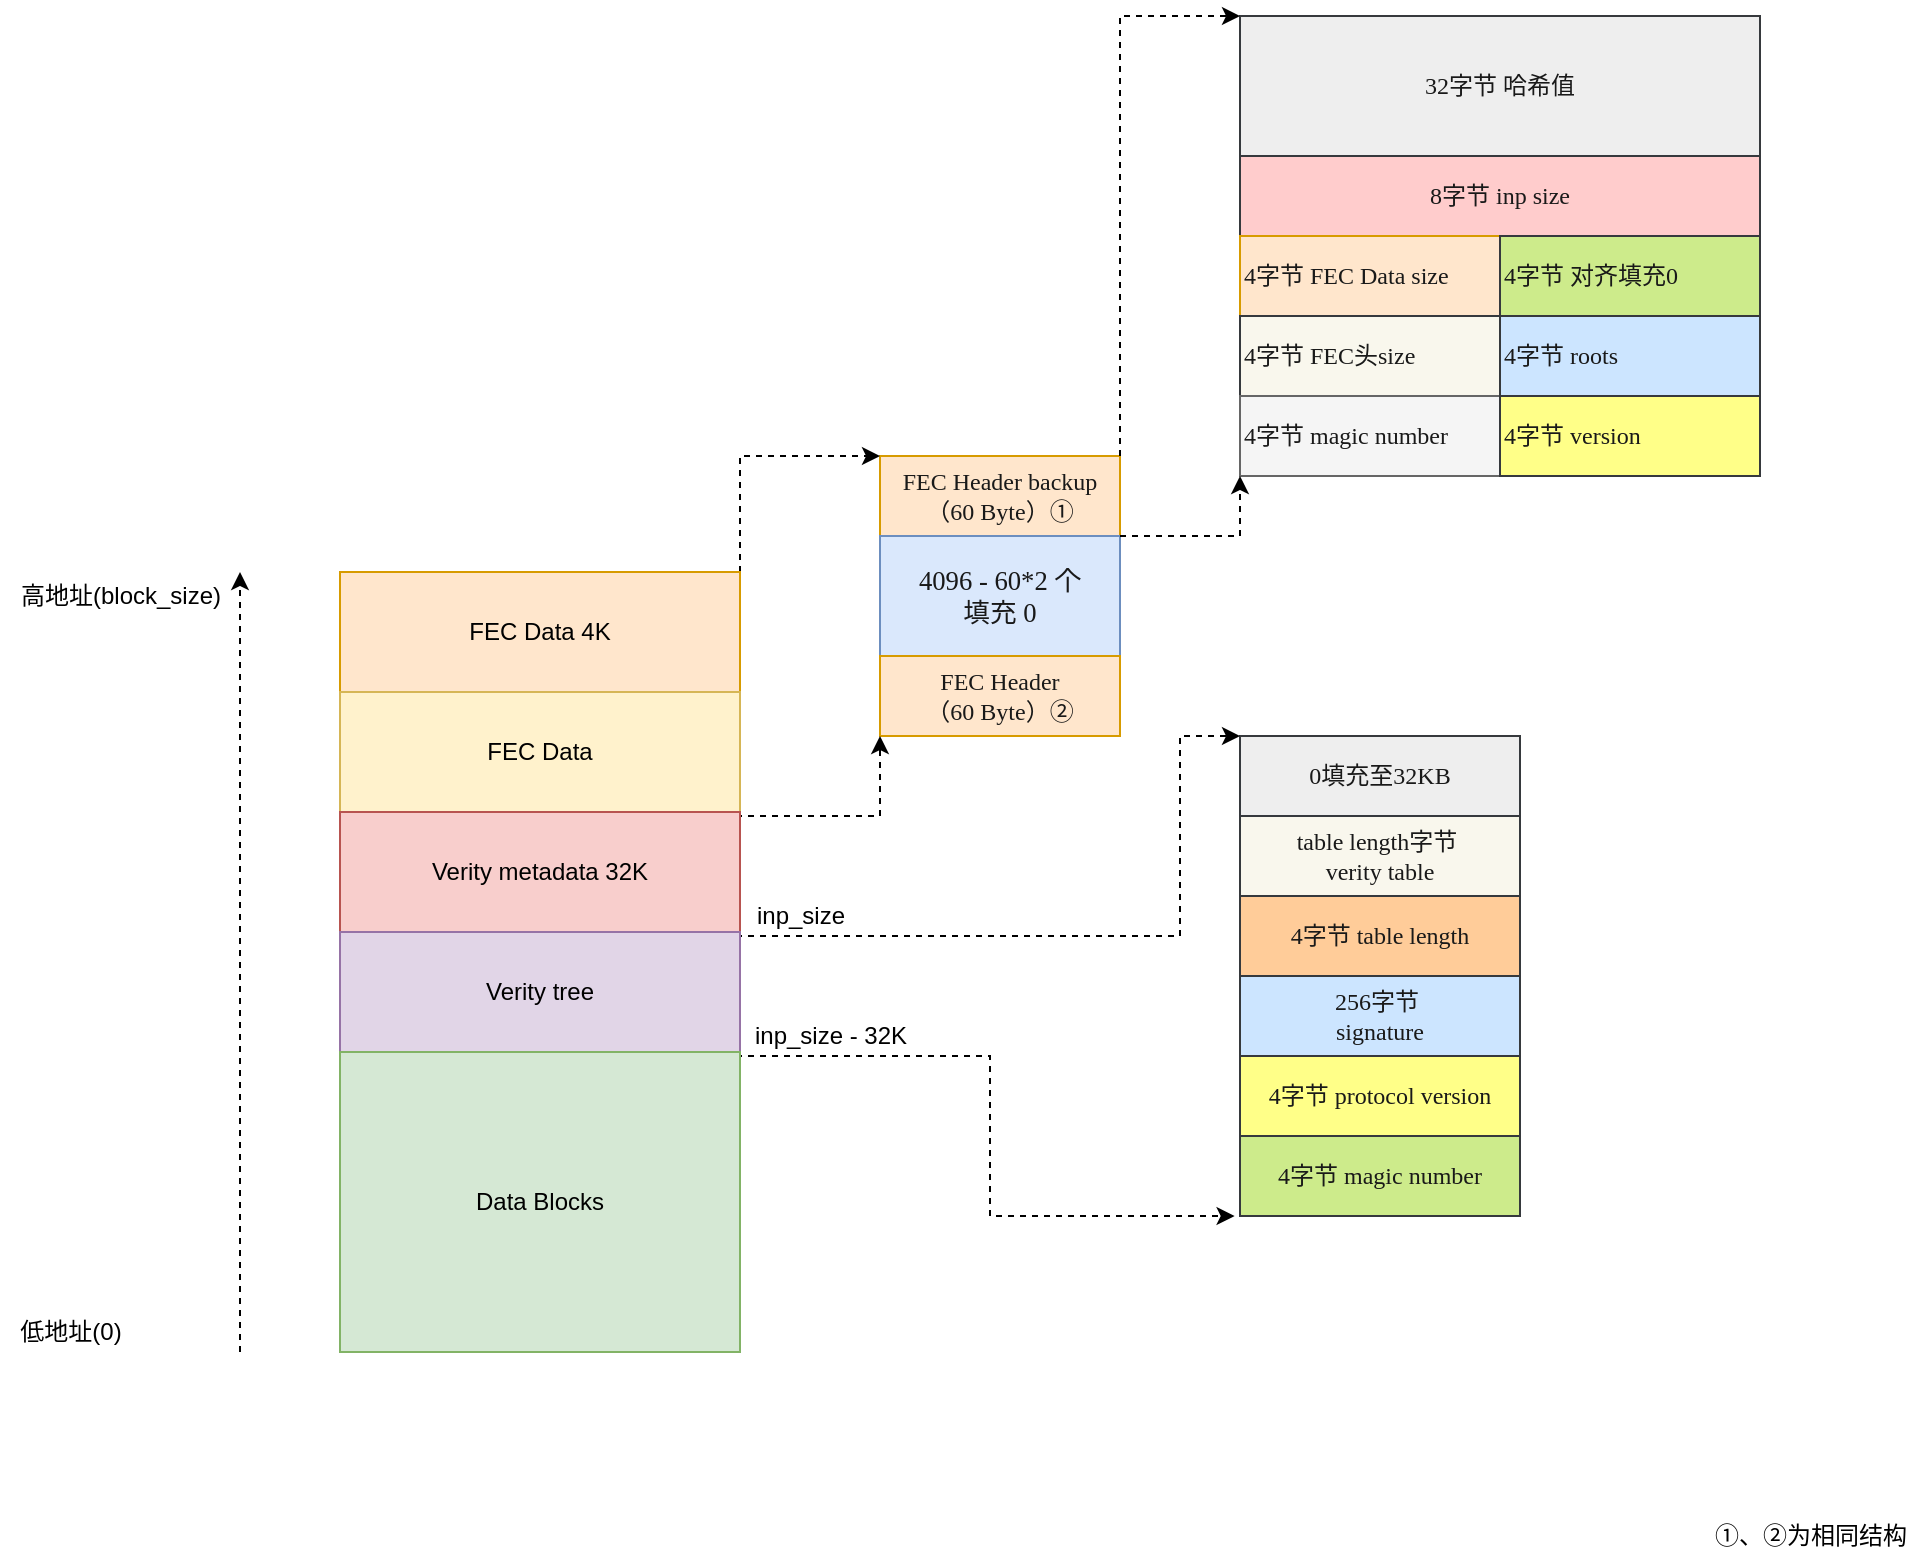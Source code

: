 <mxfile version="18.1.1" type="github">
  <diagram name="Page-1" id="9f46799a-70d6-7492-0946-bef42562c5a5">
    <mxGraphModel dx="2975" dy="1020" grid="1" gridSize="10" guides="1" tooltips="1" connect="1" arrows="1" fold="1" page="1" pageScale="1" pageWidth="1100" pageHeight="850" background="none" math="0" shadow="0">
      <root>
        <mxCell id="0" />
        <mxCell id="1" parent="0" />
        <mxCell id="MC5SC2ZRKaE6kcOdO4WR-20" value="" style="group" vertex="1" connectable="0" parent="1">
          <mxGeometry x="-610" y="250" width="120" height="140" as="geometry" />
        </mxCell>
        <mxCell id="MC5SC2ZRKaE6kcOdO4WR-19" value="" style="group;fillColor=#dae8fc;strokeColor=#6c8ebf;container=0;" vertex="1" connectable="0" parent="MC5SC2ZRKaE6kcOdO4WR-20">
          <mxGeometry width="120" height="140" as="geometry" />
        </mxCell>
        <mxCell id="MC5SC2ZRKaE6kcOdO4WR-14" value="&lt;span style=&quot;color: rgb(25, 25, 25); font-family: 微软雅黑;&quot;&gt;&lt;font style=&quot;font-size: 12px;&quot;&gt;FEC Header backup（60 Byte）①&lt;/font&gt;&lt;/span&gt;" style="rounded=0;whiteSpace=wrap;html=1;fillColor=#ffe6cc;strokeColor=#d79b00;" vertex="1" parent="MC5SC2ZRKaE6kcOdO4WR-20">
          <mxGeometry width="120" height="40" as="geometry" />
        </mxCell>
        <mxCell id="MC5SC2ZRKaE6kcOdO4WR-15" value="&lt;span style=&quot;color: rgb(25, 25, 25); font-family: 微软雅黑; font-size: 13.333px;&quot;&gt;4096 - 60*2 个&lt;br&gt;填充 0&lt;/span&gt;" style="rounded=0;whiteSpace=wrap;html=1;fillColor=#dae8fc;strokeColor=#6c8ebf;" vertex="1" parent="MC5SC2ZRKaE6kcOdO4WR-20">
          <mxGeometry y="40" width="120" height="60" as="geometry" />
        </mxCell>
        <mxCell id="MC5SC2ZRKaE6kcOdO4WR-18" value="&lt;span style=&quot;color: rgb(25, 25, 25); font-family: 微软雅黑;&quot;&gt;&lt;font style=&quot;font-size: 12px;&quot;&gt;FEC Header&lt;br&gt;（60 Byte）②&lt;/font&gt;&lt;/span&gt;" style="rounded=0;whiteSpace=wrap;html=1;fillColor=#ffe6cc;strokeColor=#d79b00;" vertex="1" parent="MC5SC2ZRKaE6kcOdO4WR-20">
          <mxGeometry y="100" width="120" height="40" as="geometry" />
        </mxCell>
        <mxCell id="MC5SC2ZRKaE6kcOdO4WR-21" style="edgeStyle=orthogonalEdgeStyle;rounded=0;orthogonalLoop=1;jettySize=auto;html=1;exitX=1;exitY=1;exitDx=0;exitDy=0;entryX=0;entryY=1;entryDx=0;entryDy=0;fontSize=12;dashed=1;" edge="1" parent="1" source="MC5SC2ZRKaE6kcOdO4WR-1" target="MC5SC2ZRKaE6kcOdO4WR-18">
          <mxGeometry relative="1" as="geometry">
            <Array as="points">
              <mxPoint x="-650" y="430" />
              <mxPoint x="-650" y="430" />
            </Array>
          </mxGeometry>
        </mxCell>
        <mxCell id="MC5SC2ZRKaE6kcOdO4WR-22" style="edgeStyle=orthogonalEdgeStyle;rounded=0;orthogonalLoop=1;jettySize=auto;html=1;exitX=1;exitY=0;exitDx=0;exitDy=0;entryX=0;entryY=0;entryDx=0;entryDy=0;dashed=1;fontSize=12;" edge="1" parent="1" source="MC5SC2ZRKaE6kcOdO4WR-1" target="MC5SC2ZRKaE6kcOdO4WR-14">
          <mxGeometry relative="1" as="geometry">
            <Array as="points">
              <mxPoint x="-680" y="250" />
            </Array>
          </mxGeometry>
        </mxCell>
        <mxCell id="MC5SC2ZRKaE6kcOdO4WR-40" value="" style="group" vertex="1" connectable="0" parent="1">
          <mxGeometry x="-430" y="30" width="260" height="230" as="geometry" />
        </mxCell>
        <mxCell id="MC5SC2ZRKaE6kcOdO4WR-33" value="&lt;font face=&quot;微软雅黑&quot; color=&quot;#191919&quot;&gt;8字节 inp size&lt;/font&gt;" style="rounded=0;whiteSpace=wrap;html=1;fillColor=#ffcccc;strokeColor=#36393d;align=center;" vertex="1" parent="MC5SC2ZRKaE6kcOdO4WR-40">
          <mxGeometry y="70" width="260" height="40" as="geometry" />
        </mxCell>
        <mxCell id="MC5SC2ZRKaE6kcOdO4WR-34" value="&lt;font face=&quot;微软雅黑&quot; color=&quot;#191919&quot;&gt;32字节 哈希值&lt;/font&gt;" style="rounded=0;whiteSpace=wrap;html=1;align=center;fillColor=#eeeeee;strokeColor=#36393d;" vertex="1" parent="MC5SC2ZRKaE6kcOdO4WR-40">
          <mxGeometry width="260" height="70" as="geometry" />
        </mxCell>
        <mxCell id="MC5SC2ZRKaE6kcOdO4WR-37" value="" style="group" vertex="1" connectable="0" parent="MC5SC2ZRKaE6kcOdO4WR-40">
          <mxGeometry y="110" width="260" height="40" as="geometry" />
        </mxCell>
        <mxCell id="MC5SC2ZRKaE6kcOdO4WR-31" value="&lt;font face=&quot;微软雅黑&quot; color=&quot;#191919&quot;&gt;4字节 FEC Data size&lt;/font&gt;" style="rounded=0;whiteSpace=wrap;html=1;fillColor=#ffe6cc;strokeColor=#d79b00;align=left;" vertex="1" parent="MC5SC2ZRKaE6kcOdO4WR-37">
          <mxGeometry width="130" height="40" as="geometry" />
        </mxCell>
        <mxCell id="MC5SC2ZRKaE6kcOdO4WR-32" value="&lt;font face=&quot;微软雅黑&quot; color=&quot;#191919&quot;&gt;4字节 对齐填充0&lt;/font&gt;" style="rounded=0;whiteSpace=wrap;html=1;fillColor=#cdeb8b;strokeColor=#36393d;align=left;" vertex="1" parent="MC5SC2ZRKaE6kcOdO4WR-37">
          <mxGeometry x="130" width="130" height="40" as="geometry" />
        </mxCell>
        <mxCell id="MC5SC2ZRKaE6kcOdO4WR-38" value="" style="group" vertex="1" connectable="0" parent="MC5SC2ZRKaE6kcOdO4WR-40">
          <mxGeometry y="150" width="260" height="40" as="geometry" />
        </mxCell>
        <mxCell id="MC5SC2ZRKaE6kcOdO4WR-29" value="&lt;font face=&quot;微软雅黑&quot; color=&quot;#191919&quot;&gt;4字节 FEC头size&lt;/font&gt;" style="rounded=0;whiteSpace=wrap;html=1;fillColor=#f9f7ed;strokeColor=#36393d;align=left;" vertex="1" parent="MC5SC2ZRKaE6kcOdO4WR-38">
          <mxGeometry width="130" height="40" as="geometry" />
        </mxCell>
        <mxCell id="MC5SC2ZRKaE6kcOdO4WR-30" value="&lt;font face=&quot;微软雅黑&quot; color=&quot;#191919&quot;&gt;4字节 roots&lt;/font&gt;" style="rounded=0;whiteSpace=wrap;html=1;fillColor=#cce5ff;strokeColor=#36393d;align=left;" vertex="1" parent="MC5SC2ZRKaE6kcOdO4WR-38">
          <mxGeometry x="130" width="130" height="40" as="geometry" />
        </mxCell>
        <mxCell id="MC5SC2ZRKaE6kcOdO4WR-39" value="" style="group" vertex="1" connectable="0" parent="MC5SC2ZRKaE6kcOdO4WR-40">
          <mxGeometry y="190" width="260" height="40" as="geometry" />
        </mxCell>
        <mxCell id="MC5SC2ZRKaE6kcOdO4WR-25" value="&lt;font face=&quot;微软雅黑&quot; color=&quot;#191919&quot;&gt;4字节 magic number&lt;/font&gt;" style="rounded=0;whiteSpace=wrap;html=1;fillColor=#f5f5f5;strokeColor=#666666;align=left;fontColor=#333333;" vertex="1" parent="MC5SC2ZRKaE6kcOdO4WR-39">
          <mxGeometry width="130" height="40" as="geometry" />
        </mxCell>
        <mxCell id="MC5SC2ZRKaE6kcOdO4WR-28" value="&lt;font face=&quot;微软雅黑&quot; color=&quot;#191919&quot;&gt;4字节 version&lt;/font&gt;" style="rounded=0;whiteSpace=wrap;html=1;fillColor=#ffff88;strokeColor=#36393d;align=left;" vertex="1" parent="MC5SC2ZRKaE6kcOdO4WR-39">
          <mxGeometry x="130" width="130" height="40" as="geometry" />
        </mxCell>
        <mxCell id="MC5SC2ZRKaE6kcOdO4WR-41" style="edgeStyle=orthogonalEdgeStyle;rounded=0;orthogonalLoop=1;jettySize=auto;html=1;exitX=1;exitY=1;exitDx=0;exitDy=0;entryX=0;entryY=1;entryDx=0;entryDy=0;dashed=1;fontSize=12;" edge="1" parent="1" source="MC5SC2ZRKaE6kcOdO4WR-14" target="MC5SC2ZRKaE6kcOdO4WR-25">
          <mxGeometry relative="1" as="geometry">
            <Array as="points">
              <mxPoint x="-480" y="290" />
              <mxPoint x="-480" y="290" />
            </Array>
          </mxGeometry>
        </mxCell>
        <mxCell id="MC5SC2ZRKaE6kcOdO4WR-42" style="edgeStyle=orthogonalEdgeStyle;rounded=0;orthogonalLoop=1;jettySize=auto;html=1;exitX=1;exitY=0;exitDx=0;exitDy=0;entryX=0;entryY=0;entryDx=0;entryDy=0;dashed=1;fontSize=12;" edge="1" parent="1" source="MC5SC2ZRKaE6kcOdO4WR-14" target="MC5SC2ZRKaE6kcOdO4WR-34">
          <mxGeometry relative="1" as="geometry">
            <Array as="points">
              <mxPoint x="-490" y="30" />
            </Array>
          </mxGeometry>
        </mxCell>
        <mxCell id="MC5SC2ZRKaE6kcOdO4WR-53" value="" style="group" vertex="1" connectable="0" parent="1">
          <mxGeometry x="-430" y="390" width="140" height="240" as="geometry" />
        </mxCell>
        <mxCell id="MC5SC2ZRKaE6kcOdO4WR-46" value="&lt;font face=&quot;微软雅黑&quot; color=&quot;#191919&quot;&gt;0填充至32KB&lt;/font&gt;" style="rounded=0;whiteSpace=wrap;html=1;fillColor=#eeeeee;strokeColor=#36393d;" vertex="1" parent="MC5SC2ZRKaE6kcOdO4WR-53">
          <mxGeometry width="140" height="40" as="geometry" />
        </mxCell>
        <mxCell id="MC5SC2ZRKaE6kcOdO4WR-48" value="&lt;div&gt;&lt;font face=&quot;微软雅黑&quot; color=&quot;#191919&quot;&gt;table length字节&amp;nbsp;&lt;/font&gt;&lt;/div&gt;&lt;div&gt;&lt;font face=&quot;微软雅黑&quot; color=&quot;#191919&quot;&gt;verity table&lt;/font&gt;&lt;/div&gt;" style="rounded=0;whiteSpace=wrap;html=1;fillColor=#f9f7ed;strokeColor=#36393d;" vertex="1" parent="MC5SC2ZRKaE6kcOdO4WR-53">
          <mxGeometry y="40" width="140" height="40" as="geometry" />
        </mxCell>
        <mxCell id="MC5SC2ZRKaE6kcOdO4WR-49" value="&lt;font face=&quot;微软雅黑&quot; color=&quot;#191919&quot;&gt;4字节 table length&lt;/font&gt;" style="rounded=0;whiteSpace=wrap;html=1;fillColor=#ffcc99;strokeColor=#36393d;" vertex="1" parent="MC5SC2ZRKaE6kcOdO4WR-53">
          <mxGeometry y="80" width="140" height="40" as="geometry" />
        </mxCell>
        <mxCell id="MC5SC2ZRKaE6kcOdO4WR-50" value="&lt;div&gt;&lt;font face=&quot;微软雅黑&quot; color=&quot;#191919&quot;&gt;256字节&amp;nbsp;&lt;/font&gt;&lt;/div&gt;&lt;div&gt;&lt;font face=&quot;微软雅黑&quot; color=&quot;#191919&quot;&gt;signature&lt;/font&gt;&lt;/div&gt;" style="rounded=0;whiteSpace=wrap;html=1;fillColor=#cce5ff;strokeColor=#36393d;" vertex="1" parent="MC5SC2ZRKaE6kcOdO4WR-53">
          <mxGeometry y="120" width="140" height="40" as="geometry" />
        </mxCell>
        <mxCell id="MC5SC2ZRKaE6kcOdO4WR-51" value="&lt;font face=&quot;微软雅黑&quot; color=&quot;#191919&quot;&gt;4字节 protocol version&lt;/font&gt;" style="rounded=0;whiteSpace=wrap;html=1;fillColor=#ffff88;strokeColor=#36393d;" vertex="1" parent="MC5SC2ZRKaE6kcOdO4WR-53">
          <mxGeometry y="160" width="140" height="40" as="geometry" />
        </mxCell>
        <mxCell id="MC5SC2ZRKaE6kcOdO4WR-52" value="&lt;font face=&quot;微软雅黑&quot; color=&quot;#191919&quot;&gt;4字节 magic number&lt;/font&gt;" style="rounded=0;whiteSpace=wrap;html=1;fillColor=#cdeb8b;strokeColor=#36393d;" vertex="1" parent="MC5SC2ZRKaE6kcOdO4WR-53">
          <mxGeometry y="200" width="140" height="40" as="geometry" />
        </mxCell>
        <mxCell id="MC5SC2ZRKaE6kcOdO4WR-54" style="edgeStyle=orthogonalEdgeStyle;rounded=0;orthogonalLoop=1;jettySize=auto;html=1;exitX=1;exitY=0;exitDx=0;exitDy=0;dashed=1;fontSize=12;" edge="1" parent="1" source="MC5SC2ZRKaE6kcOdO4WR-4">
          <mxGeometry relative="1" as="geometry">
            <mxPoint x="-430" y="390" as="targetPoint" />
            <Array as="points">
              <mxPoint x="-460" y="490" />
              <mxPoint x="-460" y="390" />
            </Array>
          </mxGeometry>
        </mxCell>
        <mxCell id="MC5SC2ZRKaE6kcOdO4WR-56" style="edgeStyle=orthogonalEdgeStyle;rounded=0;orthogonalLoop=1;jettySize=auto;html=1;exitX=1;exitY=0;exitDx=0;exitDy=0;entryX=-0.019;entryY=0.985;entryDx=0;entryDy=0;entryPerimeter=0;dashed=1;fontSize=12;" edge="1" parent="1" source="MC5SC2ZRKaE6kcOdO4WR-5" target="MC5SC2ZRKaE6kcOdO4WR-52">
          <mxGeometry relative="1" as="geometry">
            <Array as="points">
              <mxPoint x="-555" y="550" />
              <mxPoint x="-555" y="630" />
              <mxPoint x="-433" y="630" />
            </Array>
          </mxGeometry>
        </mxCell>
        <mxCell id="MC5SC2ZRKaE6kcOdO4WR-57" value="inp_size - 32K" style="text;html=1;align=center;verticalAlign=middle;resizable=0;points=[];autosize=1;strokeColor=none;fillColor=none;fontSize=12;" vertex="1" parent="1">
          <mxGeometry x="-680" y="530" width="90" height="20" as="geometry" />
        </mxCell>
        <mxCell id="MC5SC2ZRKaE6kcOdO4WR-58" value="inp_size" style="text;html=1;align=center;verticalAlign=middle;resizable=0;points=[];autosize=1;strokeColor=none;fillColor=none;fontSize=12;" vertex="1" parent="1">
          <mxGeometry x="-680" y="470" width="60" height="20" as="geometry" />
        </mxCell>
        <mxCell id="MC5SC2ZRKaE6kcOdO4WR-60" value="①、②为相同结构" style="text;html=1;align=center;verticalAlign=middle;resizable=0;points=[];autosize=1;strokeColor=none;fillColor=none;fontSize=12;" vertex="1" parent="1">
          <mxGeometry x="-200" y="780" width="110" height="20" as="geometry" />
        </mxCell>
        <mxCell id="MC5SC2ZRKaE6kcOdO4WR-68" value="" style="group" vertex="1" connectable="0" parent="1">
          <mxGeometry x="-1050" y="308" width="370" height="390" as="geometry" />
        </mxCell>
        <mxCell id="MC5SC2ZRKaE6kcOdO4WR-63" value="" style="group" vertex="1" connectable="0" parent="MC5SC2ZRKaE6kcOdO4WR-68">
          <mxGeometry x="170" width="200" height="390" as="geometry" />
        </mxCell>
        <mxCell id="MC5SC2ZRKaE6kcOdO4WR-1" value="FEC Data 4K" style="rounded=0;whiteSpace=wrap;html=1;fillColor=#ffe6cc;strokeColor=#d79b00;" vertex="1" parent="MC5SC2ZRKaE6kcOdO4WR-63">
          <mxGeometry width="200" height="60" as="geometry" />
        </mxCell>
        <mxCell id="MC5SC2ZRKaE6kcOdO4WR-2" value="&lt;span style=&quot;&quot;&gt;FEC Data&lt;/span&gt;" style="whiteSpace=wrap;html=1;rounded=0;fillColor=#fff2cc;strokeColor=#d6b656;" vertex="1" parent="MC5SC2ZRKaE6kcOdO4WR-63">
          <mxGeometry y="60" width="200" height="60" as="geometry" />
        </mxCell>
        <mxCell id="MC5SC2ZRKaE6kcOdO4WR-4" value="Verity metadata 32K" style="whiteSpace=wrap;html=1;rounded=0;fillColor=#f8cecc;strokeColor=#b85450;" vertex="1" parent="MC5SC2ZRKaE6kcOdO4WR-63">
          <mxGeometry y="120" width="200" height="60" as="geometry" />
        </mxCell>
        <mxCell id="MC5SC2ZRKaE6kcOdO4WR-5" value="Verity tree" style="whiteSpace=wrap;html=1;rounded=0;fillColor=#e1d5e7;strokeColor=#9673a6;" vertex="1" parent="MC5SC2ZRKaE6kcOdO4WR-63">
          <mxGeometry y="180" width="200" height="60" as="geometry" />
        </mxCell>
        <mxCell id="MC5SC2ZRKaE6kcOdO4WR-6" value="Data Blocks" style="whiteSpace=wrap;html=1;rounded=0;fillColor=#d5e8d4;strokeColor=#82b366;" vertex="1" parent="MC5SC2ZRKaE6kcOdO4WR-63">
          <mxGeometry y="240" width="200" height="150" as="geometry" />
        </mxCell>
        <mxCell id="MC5SC2ZRKaE6kcOdO4WR-67" value="" style="group" vertex="1" connectable="0" parent="MC5SC2ZRKaE6kcOdO4WR-68">
          <mxGeometry width="120" height="390" as="geometry" />
        </mxCell>
        <mxCell id="MC5SC2ZRKaE6kcOdO4WR-64" value="" style="endArrow=classic;html=1;rounded=0;dashed=1;fontSize=12;" edge="1" parent="MC5SC2ZRKaE6kcOdO4WR-67">
          <mxGeometry width="50" height="50" relative="1" as="geometry">
            <mxPoint x="120" y="390" as="sourcePoint" />
            <mxPoint x="120" as="targetPoint" />
          </mxGeometry>
        </mxCell>
        <mxCell id="MC5SC2ZRKaE6kcOdO4WR-65" value="低地址(0)" style="text;html=1;align=center;verticalAlign=middle;resizable=0;points=[];autosize=1;strokeColor=none;fillColor=none;fontSize=12;" vertex="1" parent="MC5SC2ZRKaE6kcOdO4WR-67">
          <mxGeometry y="370" width="70" height="20" as="geometry" />
        </mxCell>
        <mxCell id="MC5SC2ZRKaE6kcOdO4WR-66" value="高地址(block_size)" style="text;html=1;align=center;verticalAlign=middle;resizable=0;points=[];autosize=1;strokeColor=none;fillColor=none;fontSize=12;" vertex="1" parent="MC5SC2ZRKaE6kcOdO4WR-67">
          <mxGeometry y="2" width="120" height="20" as="geometry" />
        </mxCell>
      </root>
    </mxGraphModel>
  </diagram>
</mxfile>
